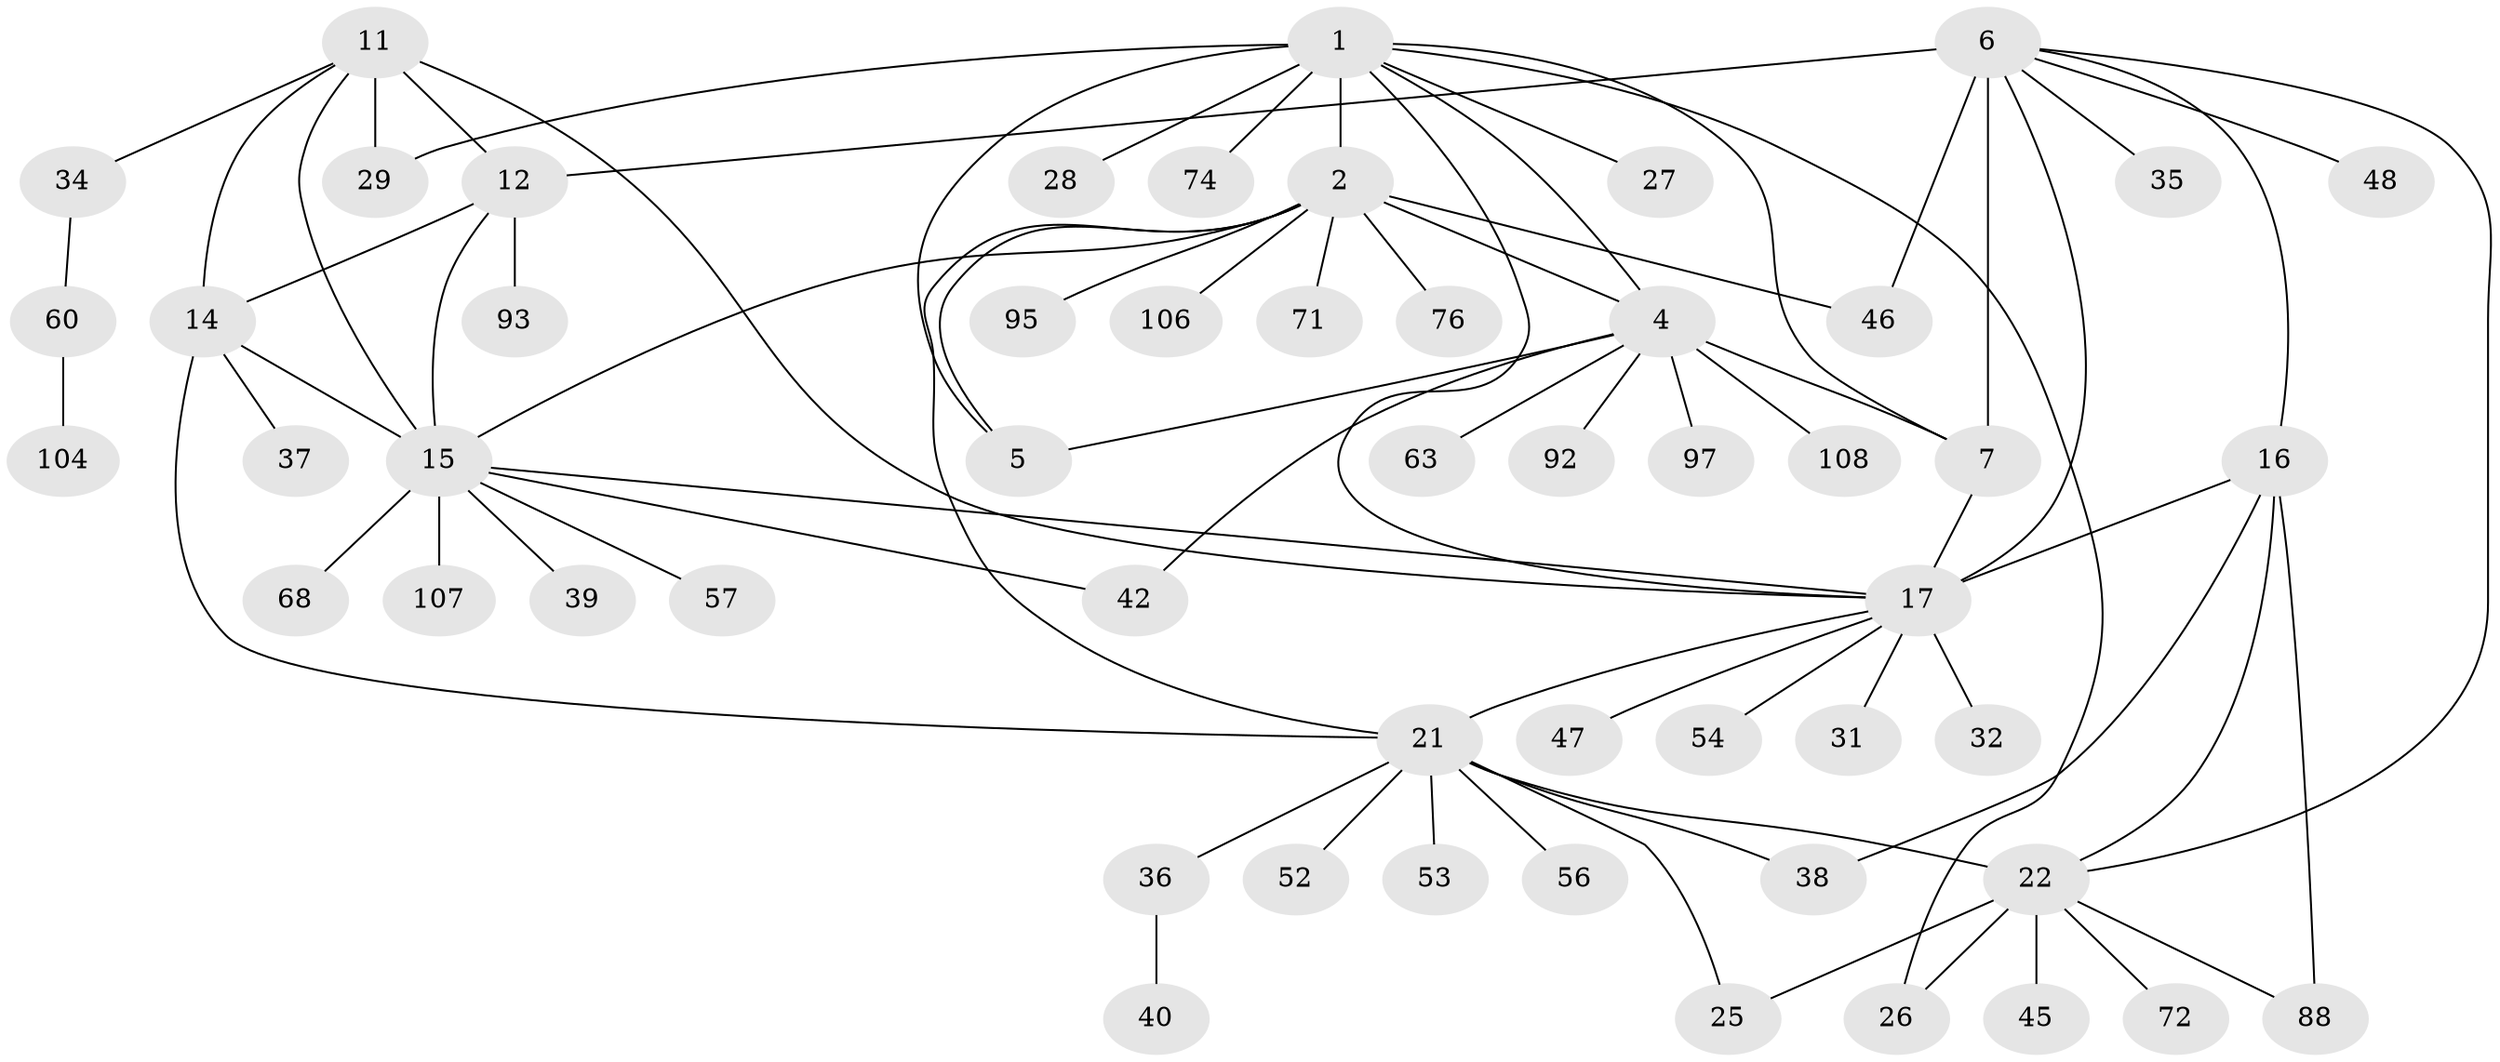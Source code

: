 // original degree distribution, {7: 0.027522935779816515, 11: 0.01834862385321101, 8: 0.045871559633027525, 9: 0.027522935779816515, 4: 0.01834862385321101, 6: 0.03669724770642202, 5: 0.027522935779816515, 10: 0.027522935779816515, 13: 0.009174311926605505, 2: 0.13761467889908258, 1: 0.5688073394495413, 3: 0.05504587155963303}
// Generated by graph-tools (version 1.1) at 2025/15/03/09/25 04:15:54]
// undirected, 54 vertices, 77 edges
graph export_dot {
graph [start="1"]
  node [color=gray90,style=filled];
  1 [super="+3"];
  2;
  4 [super="+33"];
  5;
  6 [super="+10+94+81+8+44"];
  7 [super="+87"];
  11 [super="+61+73+98"];
  12 [super="+13"];
  14 [super="+30"];
  15;
  16;
  17 [super="+18+19+66"];
  21 [super="+70+23+41"];
  22 [super="+24+105+78"];
  25 [super="+43"];
  26;
  27 [super="+51+67+55+64+59"];
  28;
  29 [super="+89+65"];
  31 [super="+69"];
  32;
  34;
  35 [super="+90+100"];
  36;
  37;
  38;
  39;
  40;
  42 [super="+102"];
  45;
  46;
  47;
  48;
  52;
  53;
  54;
  56;
  57;
  60;
  63;
  68;
  71;
  72;
  74;
  76;
  88;
  92;
  93;
  95;
  97;
  104;
  106;
  107;
  108;
  1 -- 2 [weight=2];
  1 -- 4 [weight=2];
  1 -- 5 [weight=2];
  1 -- 27;
  1 -- 28;
  1 -- 74;
  1 -- 7;
  1 -- 17;
  1 -- 26;
  1 -- 29;
  2 -- 4;
  2 -- 5;
  2 -- 15;
  2 -- 46;
  2 -- 71;
  2 -- 76;
  2 -- 95;
  2 -- 106;
  2 -- 21;
  4 -- 5;
  4 -- 42;
  4 -- 97;
  4 -- 108;
  4 -- 63;
  4 -- 92;
  4 -- 7;
  6 -- 7 [weight=4];
  6 -- 48;
  6 -- 35;
  6 -- 46;
  6 -- 12;
  6 -- 16;
  6 -- 17;
  6 -- 22;
  7 -- 17;
  11 -- 12 [weight=2];
  11 -- 14;
  11 -- 15;
  11 -- 29;
  11 -- 34;
  11 -- 17;
  12 -- 14 [weight=2];
  12 -- 15 [weight=2];
  12 -- 93;
  14 -- 15;
  14 -- 21;
  14 -- 37;
  15 -- 39;
  15 -- 42;
  15 -- 57;
  15 -- 68;
  15 -- 107;
  15 -- 17;
  16 -- 17 [weight=4];
  16 -- 22;
  16 -- 38;
  16 -- 88;
  17 -- 31;
  17 -- 32;
  17 -- 47;
  17 -- 21;
  17 -- 54;
  21 -- 22 [weight=4];
  21 -- 25 [weight=2];
  21 -- 38;
  21 -- 36;
  21 -- 52;
  21 -- 53;
  21 -- 56;
  22 -- 25 [weight=2];
  22 -- 72;
  22 -- 45;
  22 -- 88;
  22 -- 26;
  34 -- 60;
  36 -- 40;
  60 -- 104;
}
